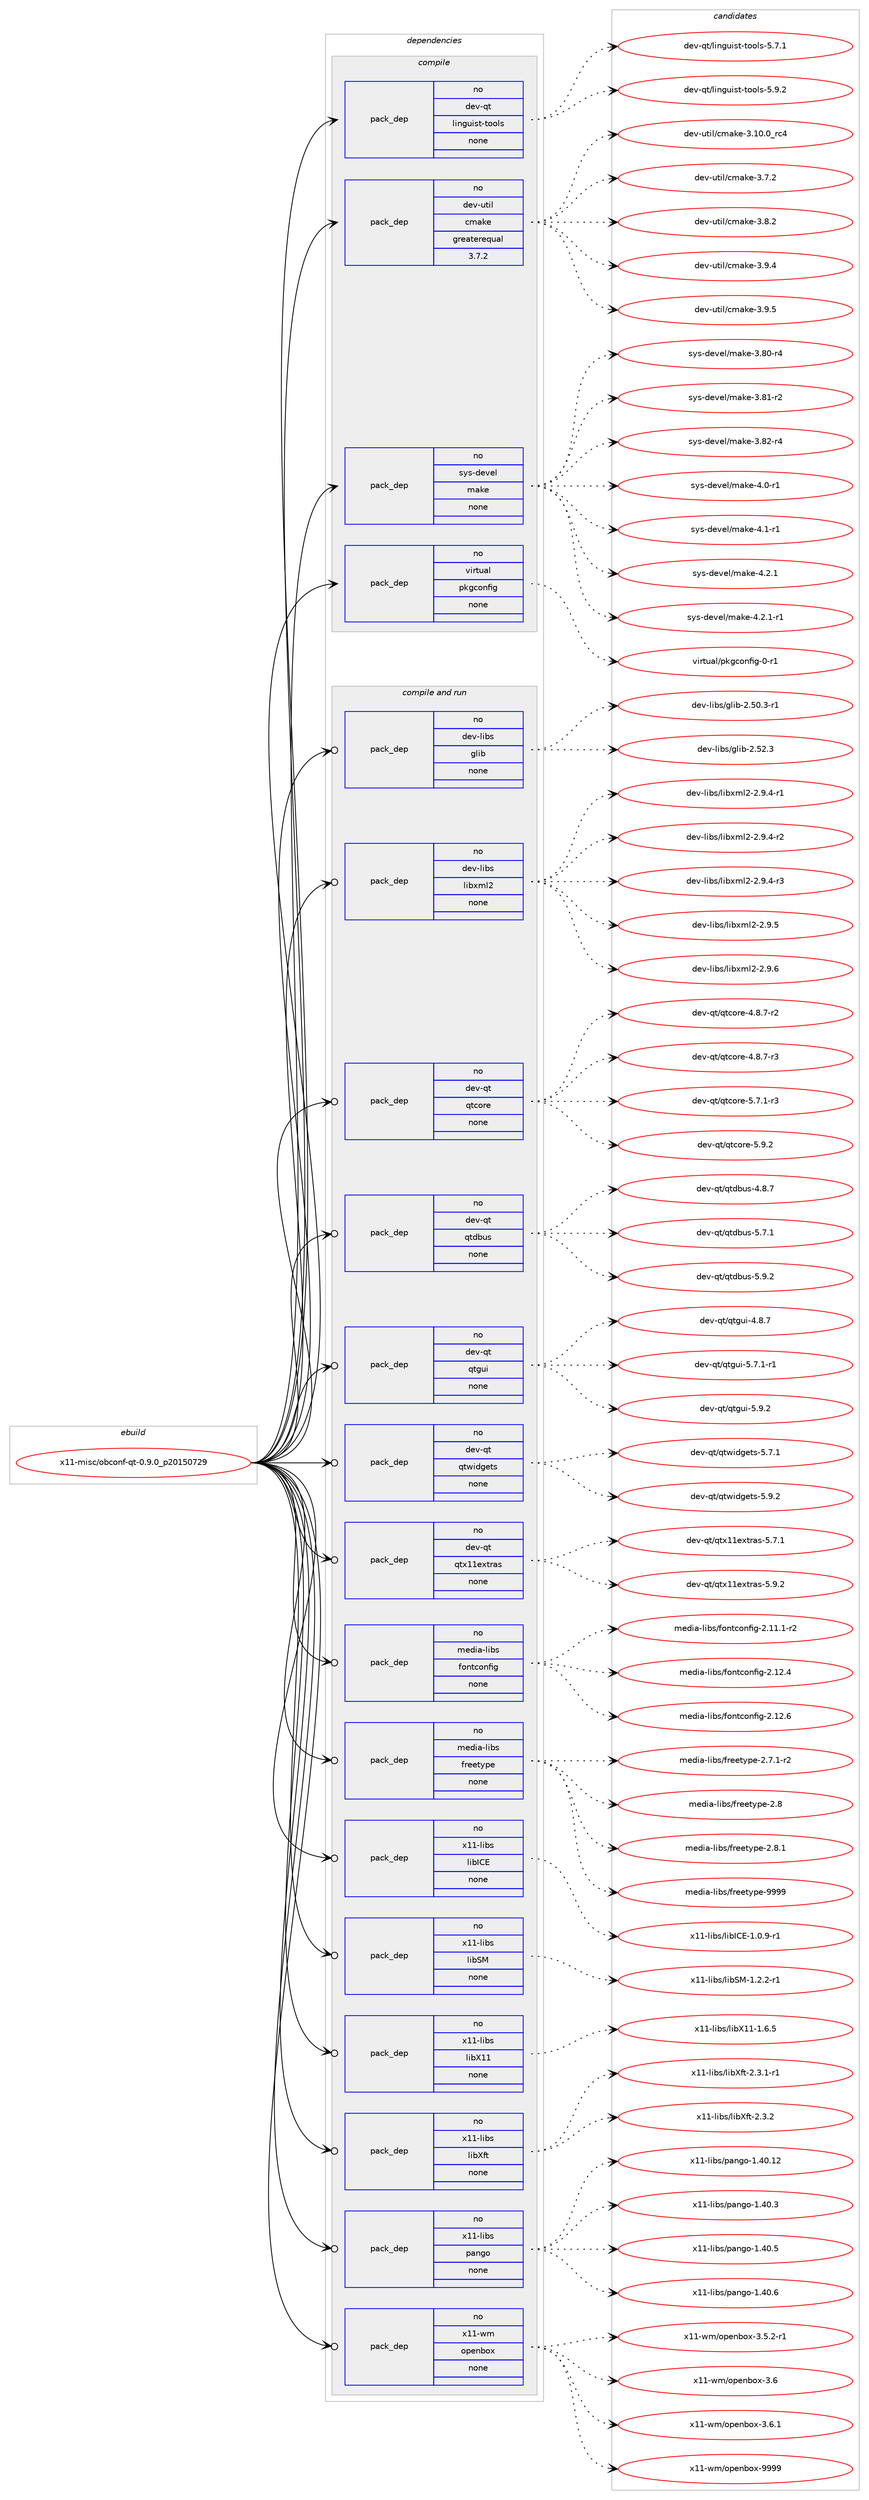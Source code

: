 digraph prolog {

# *************
# Graph options
# *************

newrank=true;
concentrate=true;
compound=true;
graph [rankdir=LR,fontname=Helvetica,fontsize=10,ranksep=1.5];#, ranksep=2.5, nodesep=0.2];
edge  [arrowhead=vee];
node  [fontname=Helvetica,fontsize=10];

# **********
# The ebuild
# **********

subgraph cluster_leftcol {
color=gray;
rank=same;
label=<<i>ebuild</i>>;
id [label="x11-misc/obconf-qt-0.9.0_p20150729", color=red, width=4, href="../x11-misc/obconf-qt-0.9.0_p20150729.svg"];
}

# ****************
# The dependencies
# ****************

subgraph cluster_midcol {
color=gray;
label=<<i>dependencies</i>>;
subgraph cluster_compile {
fillcolor="#eeeeee";
style=filled;
label=<<i>compile</i>>;
subgraph pack390330 {
dependency523356 [label=<<TABLE BORDER="0" CELLBORDER="1" CELLSPACING="0" CELLPADDING="4" WIDTH="220"><TR><TD ROWSPAN="6" CELLPADDING="30">pack_dep</TD></TR><TR><TD WIDTH="110">no</TD></TR><TR><TD>dev-qt</TD></TR><TR><TD>linguist-tools</TD></TR><TR><TD>none</TD></TR><TR><TD></TD></TR></TABLE>>, shape=none, color=blue];
}
id:e -> dependency523356:w [weight=20,style="solid",arrowhead="vee"];
subgraph pack390331 {
dependency523357 [label=<<TABLE BORDER="0" CELLBORDER="1" CELLSPACING="0" CELLPADDING="4" WIDTH="220"><TR><TD ROWSPAN="6" CELLPADDING="30">pack_dep</TD></TR><TR><TD WIDTH="110">no</TD></TR><TR><TD>dev-util</TD></TR><TR><TD>cmake</TD></TR><TR><TD>greaterequal</TD></TR><TR><TD>3.7.2</TD></TR></TABLE>>, shape=none, color=blue];
}
id:e -> dependency523357:w [weight=20,style="solid",arrowhead="vee"];
subgraph pack390332 {
dependency523358 [label=<<TABLE BORDER="0" CELLBORDER="1" CELLSPACING="0" CELLPADDING="4" WIDTH="220"><TR><TD ROWSPAN="6" CELLPADDING="30">pack_dep</TD></TR><TR><TD WIDTH="110">no</TD></TR><TR><TD>sys-devel</TD></TR><TR><TD>make</TD></TR><TR><TD>none</TD></TR><TR><TD></TD></TR></TABLE>>, shape=none, color=blue];
}
id:e -> dependency523358:w [weight=20,style="solid",arrowhead="vee"];
subgraph pack390333 {
dependency523359 [label=<<TABLE BORDER="0" CELLBORDER="1" CELLSPACING="0" CELLPADDING="4" WIDTH="220"><TR><TD ROWSPAN="6" CELLPADDING="30">pack_dep</TD></TR><TR><TD WIDTH="110">no</TD></TR><TR><TD>virtual</TD></TR><TR><TD>pkgconfig</TD></TR><TR><TD>none</TD></TR><TR><TD></TD></TR></TABLE>>, shape=none, color=blue];
}
id:e -> dependency523359:w [weight=20,style="solid",arrowhead="vee"];
}
subgraph cluster_compileandrun {
fillcolor="#eeeeee";
style=filled;
label=<<i>compile and run</i>>;
subgraph pack390334 {
dependency523360 [label=<<TABLE BORDER="0" CELLBORDER="1" CELLSPACING="0" CELLPADDING="4" WIDTH="220"><TR><TD ROWSPAN="6" CELLPADDING="30">pack_dep</TD></TR><TR><TD WIDTH="110">no</TD></TR><TR><TD>dev-libs</TD></TR><TR><TD>glib</TD></TR><TR><TD>none</TD></TR><TR><TD></TD></TR></TABLE>>, shape=none, color=blue];
}
id:e -> dependency523360:w [weight=20,style="solid",arrowhead="odotvee"];
subgraph pack390335 {
dependency523361 [label=<<TABLE BORDER="0" CELLBORDER="1" CELLSPACING="0" CELLPADDING="4" WIDTH="220"><TR><TD ROWSPAN="6" CELLPADDING="30">pack_dep</TD></TR><TR><TD WIDTH="110">no</TD></TR><TR><TD>dev-libs</TD></TR><TR><TD>libxml2</TD></TR><TR><TD>none</TD></TR><TR><TD></TD></TR></TABLE>>, shape=none, color=blue];
}
id:e -> dependency523361:w [weight=20,style="solid",arrowhead="odotvee"];
subgraph pack390336 {
dependency523362 [label=<<TABLE BORDER="0" CELLBORDER="1" CELLSPACING="0" CELLPADDING="4" WIDTH="220"><TR><TD ROWSPAN="6" CELLPADDING="30">pack_dep</TD></TR><TR><TD WIDTH="110">no</TD></TR><TR><TD>dev-qt</TD></TR><TR><TD>qtcore</TD></TR><TR><TD>none</TD></TR><TR><TD></TD></TR></TABLE>>, shape=none, color=blue];
}
id:e -> dependency523362:w [weight=20,style="solid",arrowhead="odotvee"];
subgraph pack390337 {
dependency523363 [label=<<TABLE BORDER="0" CELLBORDER="1" CELLSPACING="0" CELLPADDING="4" WIDTH="220"><TR><TD ROWSPAN="6" CELLPADDING="30">pack_dep</TD></TR><TR><TD WIDTH="110">no</TD></TR><TR><TD>dev-qt</TD></TR><TR><TD>qtdbus</TD></TR><TR><TD>none</TD></TR><TR><TD></TD></TR></TABLE>>, shape=none, color=blue];
}
id:e -> dependency523363:w [weight=20,style="solid",arrowhead="odotvee"];
subgraph pack390338 {
dependency523364 [label=<<TABLE BORDER="0" CELLBORDER="1" CELLSPACING="0" CELLPADDING="4" WIDTH="220"><TR><TD ROWSPAN="6" CELLPADDING="30">pack_dep</TD></TR><TR><TD WIDTH="110">no</TD></TR><TR><TD>dev-qt</TD></TR><TR><TD>qtgui</TD></TR><TR><TD>none</TD></TR><TR><TD></TD></TR></TABLE>>, shape=none, color=blue];
}
id:e -> dependency523364:w [weight=20,style="solid",arrowhead="odotvee"];
subgraph pack390339 {
dependency523365 [label=<<TABLE BORDER="0" CELLBORDER="1" CELLSPACING="0" CELLPADDING="4" WIDTH="220"><TR><TD ROWSPAN="6" CELLPADDING="30">pack_dep</TD></TR><TR><TD WIDTH="110">no</TD></TR><TR><TD>dev-qt</TD></TR><TR><TD>qtwidgets</TD></TR><TR><TD>none</TD></TR><TR><TD></TD></TR></TABLE>>, shape=none, color=blue];
}
id:e -> dependency523365:w [weight=20,style="solid",arrowhead="odotvee"];
subgraph pack390340 {
dependency523366 [label=<<TABLE BORDER="0" CELLBORDER="1" CELLSPACING="0" CELLPADDING="4" WIDTH="220"><TR><TD ROWSPAN="6" CELLPADDING="30">pack_dep</TD></TR><TR><TD WIDTH="110">no</TD></TR><TR><TD>dev-qt</TD></TR><TR><TD>qtx11extras</TD></TR><TR><TD>none</TD></TR><TR><TD></TD></TR></TABLE>>, shape=none, color=blue];
}
id:e -> dependency523366:w [weight=20,style="solid",arrowhead="odotvee"];
subgraph pack390341 {
dependency523367 [label=<<TABLE BORDER="0" CELLBORDER="1" CELLSPACING="0" CELLPADDING="4" WIDTH="220"><TR><TD ROWSPAN="6" CELLPADDING="30">pack_dep</TD></TR><TR><TD WIDTH="110">no</TD></TR><TR><TD>media-libs</TD></TR><TR><TD>fontconfig</TD></TR><TR><TD>none</TD></TR><TR><TD></TD></TR></TABLE>>, shape=none, color=blue];
}
id:e -> dependency523367:w [weight=20,style="solid",arrowhead="odotvee"];
subgraph pack390342 {
dependency523368 [label=<<TABLE BORDER="0" CELLBORDER="1" CELLSPACING="0" CELLPADDING="4" WIDTH="220"><TR><TD ROWSPAN="6" CELLPADDING="30">pack_dep</TD></TR><TR><TD WIDTH="110">no</TD></TR><TR><TD>media-libs</TD></TR><TR><TD>freetype</TD></TR><TR><TD>none</TD></TR><TR><TD></TD></TR></TABLE>>, shape=none, color=blue];
}
id:e -> dependency523368:w [weight=20,style="solid",arrowhead="odotvee"];
subgraph pack390343 {
dependency523369 [label=<<TABLE BORDER="0" CELLBORDER="1" CELLSPACING="0" CELLPADDING="4" WIDTH="220"><TR><TD ROWSPAN="6" CELLPADDING="30">pack_dep</TD></TR><TR><TD WIDTH="110">no</TD></TR><TR><TD>x11-libs</TD></TR><TR><TD>libICE</TD></TR><TR><TD>none</TD></TR><TR><TD></TD></TR></TABLE>>, shape=none, color=blue];
}
id:e -> dependency523369:w [weight=20,style="solid",arrowhead="odotvee"];
subgraph pack390344 {
dependency523370 [label=<<TABLE BORDER="0" CELLBORDER="1" CELLSPACING="0" CELLPADDING="4" WIDTH="220"><TR><TD ROWSPAN="6" CELLPADDING="30">pack_dep</TD></TR><TR><TD WIDTH="110">no</TD></TR><TR><TD>x11-libs</TD></TR><TR><TD>libSM</TD></TR><TR><TD>none</TD></TR><TR><TD></TD></TR></TABLE>>, shape=none, color=blue];
}
id:e -> dependency523370:w [weight=20,style="solid",arrowhead="odotvee"];
subgraph pack390345 {
dependency523371 [label=<<TABLE BORDER="0" CELLBORDER="1" CELLSPACING="0" CELLPADDING="4" WIDTH="220"><TR><TD ROWSPAN="6" CELLPADDING="30">pack_dep</TD></TR><TR><TD WIDTH="110">no</TD></TR><TR><TD>x11-libs</TD></TR><TR><TD>libX11</TD></TR><TR><TD>none</TD></TR><TR><TD></TD></TR></TABLE>>, shape=none, color=blue];
}
id:e -> dependency523371:w [weight=20,style="solid",arrowhead="odotvee"];
subgraph pack390346 {
dependency523372 [label=<<TABLE BORDER="0" CELLBORDER="1" CELLSPACING="0" CELLPADDING="4" WIDTH="220"><TR><TD ROWSPAN="6" CELLPADDING="30">pack_dep</TD></TR><TR><TD WIDTH="110">no</TD></TR><TR><TD>x11-libs</TD></TR><TR><TD>libXft</TD></TR><TR><TD>none</TD></TR><TR><TD></TD></TR></TABLE>>, shape=none, color=blue];
}
id:e -> dependency523372:w [weight=20,style="solid",arrowhead="odotvee"];
subgraph pack390347 {
dependency523373 [label=<<TABLE BORDER="0" CELLBORDER="1" CELLSPACING="0" CELLPADDING="4" WIDTH="220"><TR><TD ROWSPAN="6" CELLPADDING="30">pack_dep</TD></TR><TR><TD WIDTH="110">no</TD></TR><TR><TD>x11-libs</TD></TR><TR><TD>pango</TD></TR><TR><TD>none</TD></TR><TR><TD></TD></TR></TABLE>>, shape=none, color=blue];
}
id:e -> dependency523373:w [weight=20,style="solid",arrowhead="odotvee"];
subgraph pack390348 {
dependency523374 [label=<<TABLE BORDER="0" CELLBORDER="1" CELLSPACING="0" CELLPADDING="4" WIDTH="220"><TR><TD ROWSPAN="6" CELLPADDING="30">pack_dep</TD></TR><TR><TD WIDTH="110">no</TD></TR><TR><TD>x11-wm</TD></TR><TR><TD>openbox</TD></TR><TR><TD>none</TD></TR><TR><TD></TD></TR></TABLE>>, shape=none, color=blue];
}
id:e -> dependency523374:w [weight=20,style="solid",arrowhead="odotvee"];
}
subgraph cluster_run {
fillcolor="#eeeeee";
style=filled;
label=<<i>run</i>>;
}
}

# **************
# The candidates
# **************

subgraph cluster_choices {
rank=same;
color=gray;
label=<<i>candidates</i>>;

subgraph choice390330 {
color=black;
nodesep=1;
choice100101118451131164710810511010311710511511645116111111108115455346554649 [label="dev-qt/linguist-tools-5.7.1", color=red, width=4,href="../dev-qt/linguist-tools-5.7.1.svg"];
choice100101118451131164710810511010311710511511645116111111108115455346574650 [label="dev-qt/linguist-tools-5.9.2", color=red, width=4,href="../dev-qt/linguist-tools-5.9.2.svg"];
dependency523356:e -> choice100101118451131164710810511010311710511511645116111111108115455346554649:w [style=dotted,weight="100"];
dependency523356:e -> choice100101118451131164710810511010311710511511645116111111108115455346574650:w [style=dotted,weight="100"];
}
subgraph choice390331 {
color=black;
nodesep=1;
choice1001011184511711610510847991099710710145514649484648951149952 [label="dev-util/cmake-3.10.0_rc4", color=red, width=4,href="../dev-util/cmake-3.10.0_rc4.svg"];
choice10010111845117116105108479910997107101455146554650 [label="dev-util/cmake-3.7.2", color=red, width=4,href="../dev-util/cmake-3.7.2.svg"];
choice10010111845117116105108479910997107101455146564650 [label="dev-util/cmake-3.8.2", color=red, width=4,href="../dev-util/cmake-3.8.2.svg"];
choice10010111845117116105108479910997107101455146574652 [label="dev-util/cmake-3.9.4", color=red, width=4,href="../dev-util/cmake-3.9.4.svg"];
choice10010111845117116105108479910997107101455146574653 [label="dev-util/cmake-3.9.5", color=red, width=4,href="../dev-util/cmake-3.9.5.svg"];
dependency523357:e -> choice1001011184511711610510847991099710710145514649484648951149952:w [style=dotted,weight="100"];
dependency523357:e -> choice10010111845117116105108479910997107101455146554650:w [style=dotted,weight="100"];
dependency523357:e -> choice10010111845117116105108479910997107101455146564650:w [style=dotted,weight="100"];
dependency523357:e -> choice10010111845117116105108479910997107101455146574652:w [style=dotted,weight="100"];
dependency523357:e -> choice10010111845117116105108479910997107101455146574653:w [style=dotted,weight="100"];
}
subgraph choice390332 {
color=black;
nodesep=1;
choice11512111545100101118101108471099710710145514656484511452 [label="sys-devel/make-3.80-r4", color=red, width=4,href="../sys-devel/make-3.80-r4.svg"];
choice11512111545100101118101108471099710710145514656494511450 [label="sys-devel/make-3.81-r2", color=red, width=4,href="../sys-devel/make-3.81-r2.svg"];
choice11512111545100101118101108471099710710145514656504511452 [label="sys-devel/make-3.82-r4", color=red, width=4,href="../sys-devel/make-3.82-r4.svg"];
choice115121115451001011181011084710997107101455246484511449 [label="sys-devel/make-4.0-r1", color=red, width=4,href="../sys-devel/make-4.0-r1.svg"];
choice115121115451001011181011084710997107101455246494511449 [label="sys-devel/make-4.1-r1", color=red, width=4,href="../sys-devel/make-4.1-r1.svg"];
choice115121115451001011181011084710997107101455246504649 [label="sys-devel/make-4.2.1", color=red, width=4,href="../sys-devel/make-4.2.1.svg"];
choice1151211154510010111810110847109971071014552465046494511449 [label="sys-devel/make-4.2.1-r1", color=red, width=4,href="../sys-devel/make-4.2.1-r1.svg"];
dependency523358:e -> choice11512111545100101118101108471099710710145514656484511452:w [style=dotted,weight="100"];
dependency523358:e -> choice11512111545100101118101108471099710710145514656494511450:w [style=dotted,weight="100"];
dependency523358:e -> choice11512111545100101118101108471099710710145514656504511452:w [style=dotted,weight="100"];
dependency523358:e -> choice115121115451001011181011084710997107101455246484511449:w [style=dotted,weight="100"];
dependency523358:e -> choice115121115451001011181011084710997107101455246494511449:w [style=dotted,weight="100"];
dependency523358:e -> choice115121115451001011181011084710997107101455246504649:w [style=dotted,weight="100"];
dependency523358:e -> choice1151211154510010111810110847109971071014552465046494511449:w [style=dotted,weight="100"];
}
subgraph choice390333 {
color=black;
nodesep=1;
choice11810511411611797108471121071039911111010210510345484511449 [label="virtual/pkgconfig-0-r1", color=red, width=4,href="../virtual/pkgconfig-0-r1.svg"];
dependency523359:e -> choice11810511411611797108471121071039911111010210510345484511449:w [style=dotted,weight="100"];
}
subgraph choice390334 {
color=black;
nodesep=1;
choice10010111845108105981154710310810598455046534846514511449 [label="dev-libs/glib-2.50.3-r1", color=red, width=4,href="../dev-libs/glib-2.50.3-r1.svg"];
choice1001011184510810598115471031081059845504653504651 [label="dev-libs/glib-2.52.3", color=red, width=4,href="../dev-libs/glib-2.52.3.svg"];
dependency523360:e -> choice10010111845108105981154710310810598455046534846514511449:w [style=dotted,weight="100"];
dependency523360:e -> choice1001011184510810598115471031081059845504653504651:w [style=dotted,weight="100"];
}
subgraph choice390335 {
color=black;
nodesep=1;
choice10010111845108105981154710810598120109108504550465746524511449 [label="dev-libs/libxml2-2.9.4-r1", color=red, width=4,href="../dev-libs/libxml2-2.9.4-r1.svg"];
choice10010111845108105981154710810598120109108504550465746524511450 [label="dev-libs/libxml2-2.9.4-r2", color=red, width=4,href="../dev-libs/libxml2-2.9.4-r2.svg"];
choice10010111845108105981154710810598120109108504550465746524511451 [label="dev-libs/libxml2-2.9.4-r3", color=red, width=4,href="../dev-libs/libxml2-2.9.4-r3.svg"];
choice1001011184510810598115471081059812010910850455046574653 [label="dev-libs/libxml2-2.9.5", color=red, width=4,href="../dev-libs/libxml2-2.9.5.svg"];
choice1001011184510810598115471081059812010910850455046574654 [label="dev-libs/libxml2-2.9.6", color=red, width=4,href="../dev-libs/libxml2-2.9.6.svg"];
dependency523361:e -> choice10010111845108105981154710810598120109108504550465746524511449:w [style=dotted,weight="100"];
dependency523361:e -> choice10010111845108105981154710810598120109108504550465746524511450:w [style=dotted,weight="100"];
dependency523361:e -> choice10010111845108105981154710810598120109108504550465746524511451:w [style=dotted,weight="100"];
dependency523361:e -> choice1001011184510810598115471081059812010910850455046574653:w [style=dotted,weight="100"];
dependency523361:e -> choice1001011184510810598115471081059812010910850455046574654:w [style=dotted,weight="100"];
}
subgraph choice390336 {
color=black;
nodesep=1;
choice1001011184511311647113116991111141014552465646554511450 [label="dev-qt/qtcore-4.8.7-r2", color=red, width=4,href="../dev-qt/qtcore-4.8.7-r2.svg"];
choice1001011184511311647113116991111141014552465646554511451 [label="dev-qt/qtcore-4.8.7-r3", color=red, width=4,href="../dev-qt/qtcore-4.8.7-r3.svg"];
choice1001011184511311647113116991111141014553465546494511451 [label="dev-qt/qtcore-5.7.1-r3", color=red, width=4,href="../dev-qt/qtcore-5.7.1-r3.svg"];
choice100101118451131164711311699111114101455346574650 [label="dev-qt/qtcore-5.9.2", color=red, width=4,href="../dev-qt/qtcore-5.9.2.svg"];
dependency523362:e -> choice1001011184511311647113116991111141014552465646554511450:w [style=dotted,weight="100"];
dependency523362:e -> choice1001011184511311647113116991111141014552465646554511451:w [style=dotted,weight="100"];
dependency523362:e -> choice1001011184511311647113116991111141014553465546494511451:w [style=dotted,weight="100"];
dependency523362:e -> choice100101118451131164711311699111114101455346574650:w [style=dotted,weight="100"];
}
subgraph choice390337 {
color=black;
nodesep=1;
choice100101118451131164711311610098117115455246564655 [label="dev-qt/qtdbus-4.8.7", color=red, width=4,href="../dev-qt/qtdbus-4.8.7.svg"];
choice100101118451131164711311610098117115455346554649 [label="dev-qt/qtdbus-5.7.1", color=red, width=4,href="../dev-qt/qtdbus-5.7.1.svg"];
choice100101118451131164711311610098117115455346574650 [label="dev-qt/qtdbus-5.9.2", color=red, width=4,href="../dev-qt/qtdbus-5.9.2.svg"];
dependency523363:e -> choice100101118451131164711311610098117115455246564655:w [style=dotted,weight="100"];
dependency523363:e -> choice100101118451131164711311610098117115455346554649:w [style=dotted,weight="100"];
dependency523363:e -> choice100101118451131164711311610098117115455346574650:w [style=dotted,weight="100"];
}
subgraph choice390338 {
color=black;
nodesep=1;
choice1001011184511311647113116103117105455246564655 [label="dev-qt/qtgui-4.8.7", color=red, width=4,href="../dev-qt/qtgui-4.8.7.svg"];
choice10010111845113116471131161031171054553465546494511449 [label="dev-qt/qtgui-5.7.1-r1", color=red, width=4,href="../dev-qt/qtgui-5.7.1-r1.svg"];
choice1001011184511311647113116103117105455346574650 [label="dev-qt/qtgui-5.9.2", color=red, width=4,href="../dev-qt/qtgui-5.9.2.svg"];
dependency523364:e -> choice1001011184511311647113116103117105455246564655:w [style=dotted,weight="100"];
dependency523364:e -> choice10010111845113116471131161031171054553465546494511449:w [style=dotted,weight="100"];
dependency523364:e -> choice1001011184511311647113116103117105455346574650:w [style=dotted,weight="100"];
}
subgraph choice390339 {
color=black;
nodesep=1;
choice1001011184511311647113116119105100103101116115455346554649 [label="dev-qt/qtwidgets-5.7.1", color=red, width=4,href="../dev-qt/qtwidgets-5.7.1.svg"];
choice1001011184511311647113116119105100103101116115455346574650 [label="dev-qt/qtwidgets-5.9.2", color=red, width=4,href="../dev-qt/qtwidgets-5.9.2.svg"];
dependency523365:e -> choice1001011184511311647113116119105100103101116115455346554649:w [style=dotted,weight="100"];
dependency523365:e -> choice1001011184511311647113116119105100103101116115455346574650:w [style=dotted,weight="100"];
}
subgraph choice390340 {
color=black;
nodesep=1;
choice1001011184511311647113116120494910112011611497115455346554649 [label="dev-qt/qtx11extras-5.7.1", color=red, width=4,href="../dev-qt/qtx11extras-5.7.1.svg"];
choice1001011184511311647113116120494910112011611497115455346574650 [label="dev-qt/qtx11extras-5.9.2", color=red, width=4,href="../dev-qt/qtx11extras-5.9.2.svg"];
dependency523366:e -> choice1001011184511311647113116120494910112011611497115455346554649:w [style=dotted,weight="100"];
dependency523366:e -> choice1001011184511311647113116120494910112011611497115455346574650:w [style=dotted,weight="100"];
}
subgraph choice390341 {
color=black;
nodesep=1;
choice1091011001059745108105981154710211111011699111110102105103455046494946494511450 [label="media-libs/fontconfig-2.11.1-r2", color=red, width=4,href="../media-libs/fontconfig-2.11.1-r2.svg"];
choice109101100105974510810598115471021111101169911111010210510345504649504652 [label="media-libs/fontconfig-2.12.4", color=red, width=4,href="../media-libs/fontconfig-2.12.4.svg"];
choice109101100105974510810598115471021111101169911111010210510345504649504654 [label="media-libs/fontconfig-2.12.6", color=red, width=4,href="../media-libs/fontconfig-2.12.6.svg"];
dependency523367:e -> choice1091011001059745108105981154710211111011699111110102105103455046494946494511450:w [style=dotted,weight="100"];
dependency523367:e -> choice109101100105974510810598115471021111101169911111010210510345504649504652:w [style=dotted,weight="100"];
dependency523367:e -> choice109101100105974510810598115471021111101169911111010210510345504649504654:w [style=dotted,weight="100"];
}
subgraph choice390342 {
color=black;
nodesep=1;
choice109101100105974510810598115471021141011011161211121014550465546494511450 [label="media-libs/freetype-2.7.1-r2", color=red, width=4,href="../media-libs/freetype-2.7.1-r2.svg"];
choice1091011001059745108105981154710211410110111612111210145504656 [label="media-libs/freetype-2.8", color=red, width=4,href="../media-libs/freetype-2.8.svg"];
choice10910110010597451081059811547102114101101116121112101455046564649 [label="media-libs/freetype-2.8.1", color=red, width=4,href="../media-libs/freetype-2.8.1.svg"];
choice109101100105974510810598115471021141011011161211121014557575757 [label="media-libs/freetype-9999", color=red, width=4,href="../media-libs/freetype-9999.svg"];
dependency523368:e -> choice109101100105974510810598115471021141011011161211121014550465546494511450:w [style=dotted,weight="100"];
dependency523368:e -> choice1091011001059745108105981154710211410110111612111210145504656:w [style=dotted,weight="100"];
dependency523368:e -> choice10910110010597451081059811547102114101101116121112101455046564649:w [style=dotted,weight="100"];
dependency523368:e -> choice109101100105974510810598115471021141011011161211121014557575757:w [style=dotted,weight="100"];
}
subgraph choice390343 {
color=black;
nodesep=1;
choice1204949451081059811547108105987367694549464846574511449 [label="x11-libs/libICE-1.0.9-r1", color=red, width=4,href="../x11-libs/libICE-1.0.9-r1.svg"];
dependency523369:e -> choice1204949451081059811547108105987367694549464846574511449:w [style=dotted,weight="100"];
}
subgraph choice390344 {
color=black;
nodesep=1;
choice12049494510810598115471081059883774549465046504511449 [label="x11-libs/libSM-1.2.2-r1", color=red, width=4,href="../x11-libs/libSM-1.2.2-r1.svg"];
dependency523370:e -> choice12049494510810598115471081059883774549465046504511449:w [style=dotted,weight="100"];
}
subgraph choice390345 {
color=black;
nodesep=1;
choice120494945108105981154710810598884949454946544653 [label="x11-libs/libX11-1.6.5", color=red, width=4,href="../x11-libs/libX11-1.6.5.svg"];
dependency523371:e -> choice120494945108105981154710810598884949454946544653:w [style=dotted,weight="100"];
}
subgraph choice390346 {
color=black;
nodesep=1;
choice120494945108105981154710810598881021164550465146494511449 [label="x11-libs/libXft-2.3.1-r1", color=red, width=4,href="../x11-libs/libXft-2.3.1-r1.svg"];
choice12049494510810598115471081059888102116455046514650 [label="x11-libs/libXft-2.3.2", color=red, width=4,href="../x11-libs/libXft-2.3.2.svg"];
dependency523372:e -> choice120494945108105981154710810598881021164550465146494511449:w [style=dotted,weight="100"];
dependency523372:e -> choice12049494510810598115471081059888102116455046514650:w [style=dotted,weight="100"];
}
subgraph choice390347 {
color=black;
nodesep=1;
choice1204949451081059811547112971101031114549465248464950 [label="x11-libs/pango-1.40.12", color=red, width=4,href="../x11-libs/pango-1.40.12.svg"];
choice12049494510810598115471129711010311145494652484651 [label="x11-libs/pango-1.40.3", color=red, width=4,href="../x11-libs/pango-1.40.3.svg"];
choice12049494510810598115471129711010311145494652484653 [label="x11-libs/pango-1.40.5", color=red, width=4,href="../x11-libs/pango-1.40.5.svg"];
choice12049494510810598115471129711010311145494652484654 [label="x11-libs/pango-1.40.6", color=red, width=4,href="../x11-libs/pango-1.40.6.svg"];
dependency523373:e -> choice1204949451081059811547112971101031114549465248464950:w [style=dotted,weight="100"];
dependency523373:e -> choice12049494510810598115471129711010311145494652484651:w [style=dotted,weight="100"];
dependency523373:e -> choice12049494510810598115471129711010311145494652484653:w [style=dotted,weight="100"];
dependency523373:e -> choice12049494510810598115471129711010311145494652484654:w [style=dotted,weight="100"];
}
subgraph choice390348 {
color=black;
nodesep=1;
choice12049494511910947111112101110981111204551465346504511449 [label="x11-wm/openbox-3.5.2-r1", color=red, width=4,href="../x11-wm/openbox-3.5.2-r1.svg"];
choice120494945119109471111121011109811112045514654 [label="x11-wm/openbox-3.6", color=red, width=4,href="../x11-wm/openbox-3.6.svg"];
choice1204949451191094711111210111098111120455146544649 [label="x11-wm/openbox-3.6.1", color=red, width=4,href="../x11-wm/openbox-3.6.1.svg"];
choice12049494511910947111112101110981111204557575757 [label="x11-wm/openbox-9999", color=red, width=4,href="../x11-wm/openbox-9999.svg"];
dependency523374:e -> choice12049494511910947111112101110981111204551465346504511449:w [style=dotted,weight="100"];
dependency523374:e -> choice120494945119109471111121011109811112045514654:w [style=dotted,weight="100"];
dependency523374:e -> choice1204949451191094711111210111098111120455146544649:w [style=dotted,weight="100"];
dependency523374:e -> choice12049494511910947111112101110981111204557575757:w [style=dotted,weight="100"];
}
}

}
